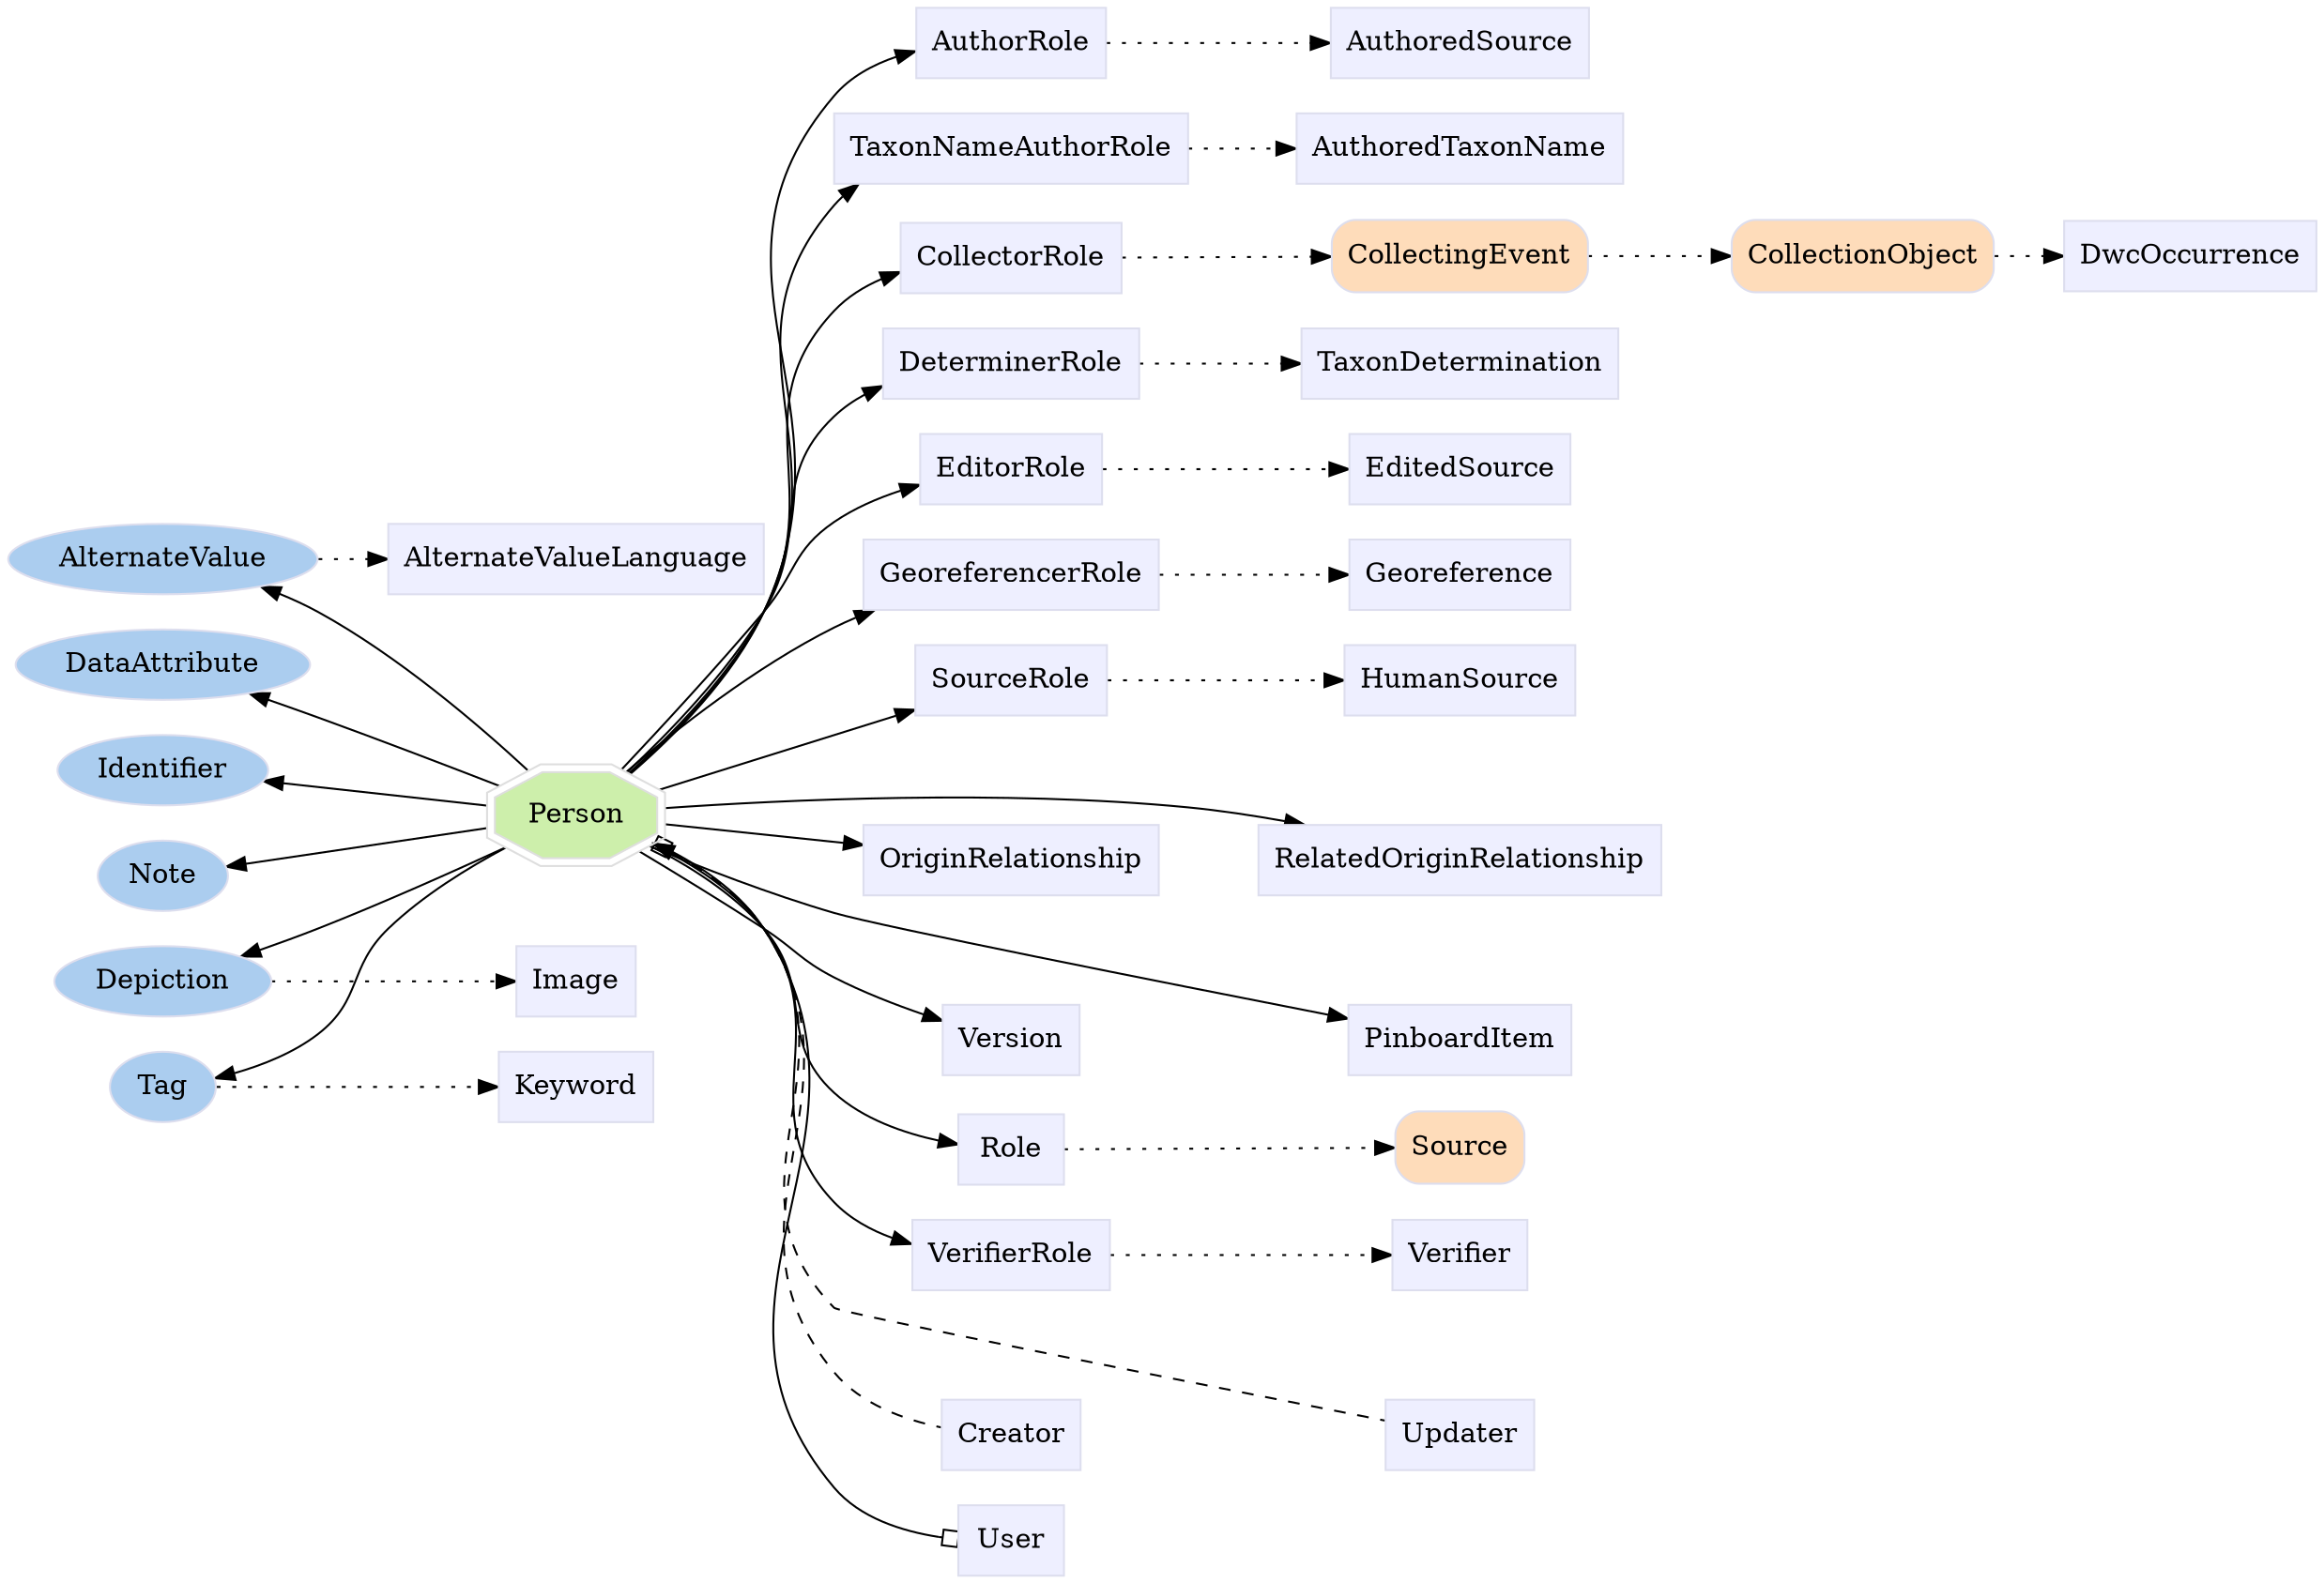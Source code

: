 digraph Person {
	graph [bb="0,0,980.39,802",
		label="",
		outputorder=edgesfirst,
		rankdir=LR
	];
	node [label="\N"];
	subgraph annotator_cluster {
		graph [rank=min];
		AlternateValue	[color="#dddeee",
			fillcolor="#abcdef",
			group=annotator,
			height=0.5,
			href="/develop/Data/models.html#alternate-value",
			label=AlternateValue,
			pos="63.694,522",
			shape=oval,
			style=filled,
			target=_top,
			width=1.7693];
		DataAttribute	[color="#dddeee",
			fillcolor="#abcdef",
			group=annotator,
			height=0.5,
			href="/develop/Data/models.html#data-attribute",
			label=DataAttribute,
			pos="63.694,468",
			shape=oval,
			style=filled,
			target=_top,
			width=1.6429];
		Depiction	[color="#dddeee",
			fillcolor="#abcdef",
			group=annotator,
			height=0.5,
			href="/develop/Data/models.html#depiction",
			label=Depiction,
			pos="63.694,306",
			shape=oval,
			style=filled,
			target=_top,
			width=1.2638];
		Identifier	[color="#dddeee",
			fillcolor="#abcdef",
			group=annotator,
			height=0.5,
			href="/develop/Data/models.html#identifier",
			label=Identifier,
			pos="63.694,414",
			shape=oval,
			style=filled,
			target=_top,
			width=1.1916];
		Tag	[color="#dddeee",
			fillcolor="#abcdef",
			group=annotator,
			height=0.5,
			href="/develop/Data/models.html#tag",
			label=Tag,
			pos="63.694,252",
			shape=oval,
			style=filled,
			target=_top,
			width=0.75];
		Note	[color="#dddeee",
			fillcolor="#abcdef",
			group=annotator,
			height=0.5,
			href="/develop/Data/models.html#note",
			label=Note,
			pos="63.694,360",
			shape=oval,
			style=filled,
			target=_top,
			width=0.77632];
	}
	subgraph core {
		CollectingEvent	[color="#dddeee",
			fillcolor="#fedcba",
			group=core,
			height=0.51389,
			href="/develop/Data/models.html#collecting-event",
			label=CollectingEvent,
			pos="614.89,675",
			shape=Mrecord,
			style=filled,
			target=_top,
			width=1.4444];
		CollectionObject	[color="#dddeee",
			fillcolor="#fedcba",
			group=core,
			height=0.51389,
			href="/develop/Data/models.html#collection-object",
			label=CollectionObject,
			pos="785.89,675",
			shape=Mrecord,
			style=filled,
			target=_top,
			width=1.5139];
		Source	[color="#dddeee",
			fillcolor="#fedcba",
			group=core,
			height=0.51389,
			href="/develop/Data/models.html#source",
			label=Source,
			pos="614.89,219",
			shape=Mrecord,
			style=filled,
			target=_top,
			width=0.75];
	}
	subgraph supporting {
		Person	[color="#dedede",
			fillcolor="#cdefab",
			group=target,
			height=0.61111,
			href="/develop/Data/models.html#person",
			label=Person,
			pos="238.89,389",
			shape=doubleoctagon,
			style=filled,
			target=_top,
			width=1.1468];
		AlternateValueLanguage	[color="#dddeee",
			fillcolor="#eeefff",
			group=supporting,
			height=0.5,
			href="/develop/Data/models.html#alternate-value-language",
			label=AlternateValueLanguage,
			pos="238.89,522",
			shape=box,
			style=filled,
			target=_top,
			width=2.0972];
		AuthorRole	[color="#dddeee",
			fillcolor="#eeefff",
			group=supporting,
			height=0.5,
			href="/develop/Data/models.html#author-role",
			label=AuthorRole,
			pos="424.39,784",
			shape=box,
			style=filled,
			target=_top,
			width=1.1111];
		AuthoredSource	[color="#dddeee",
			fillcolor="#eeefff",
			group=supporting,
			height=0.5,
			href="/develop/Data/models.html#authored-source",
			label=AuthoredSource,
			pos="614.89,784",
			shape=box,
			style=filled,
			target=_top,
			width=1.4583];
		TaxonNameAuthorRole	[color="#dddeee",
			fillcolor="#eeefff",
			group=supporting,
			height=0.5,
			href="/develop/Data/models.html#taxon-name-author-role",
			label=TaxonNameAuthorRole,
			pos="424.39,730",
			shape=box,
			style=filled,
			target=_top,
			width=2.0556];
		AuthoredTaxonName	[color="#dddeee",
			fillcolor="#eeefff",
			group=supporting,
			height=0.5,
			href="/develop/Data/models.html#authored-taxon-name",
			label=AuthoredTaxonName,
			pos="614.89,730",
			shape=box,
			style=filled,
			target=_top,
			width=1.875];
		CollectorRole	[color="#dddeee",
			fillcolor="#eeefff",
			group=supporting,
			height=0.5,
			href="/develop/Data/models.html#collector-role",
			label=CollectorRole,
			pos="424.39,675",
			shape=box,
			style=filled,
			target=_top,
			width=1.2778];
		DeterminerRole	[color="#dddeee",
			fillcolor="#eeefff",
			group=supporting,
			height=0.5,
			href="/develop/Data/models.html#determiner-role",
			label=DeterminerRole,
			pos="424.39,620",
			shape=box,
			style=filled,
			target=_top,
			width=1.4444];
		DwcOccurrence	[color="#dddeee",
			fillcolor="#eeefff",
			group=supporting,
			height=0.5,
			href="/develop/Data/models.html#dwc-occurrence",
			label=DwcOccurrence,
			pos="928.39,675",
			shape=box,
			style=filled,
			target=_top,
			width=1.4444];
		EditorRole	[color="#dddeee",
			fillcolor="#eeefff",
			group=supporting,
			height=0.5,
			href="/develop/Data/models.html#editor-role",
			label=EditorRole,
			pos="424.39,566",
			shape=box,
			style=filled,
			target=_top,
			width=1.0556];
		EditedSource	[color="#dddeee",
			fillcolor="#eeefff",
			group=supporting,
			height=0.5,
			href="/develop/Data/models.html#edited-source",
			label=EditedSource,
			pos="614.89,566",
			shape=box,
			style=filled,
			target=_top,
			width=1.2361];
		GeoreferencerRole	[color="#dddeee",
			fillcolor="#eeefff",
			group=supporting,
			height=0.5,
			href="/develop/Data/models.html#georeferencer-role",
			label=GeoreferencerRole,
			pos="424.39,512",
			shape=box,
			style=filled,
			target=_top,
			width=1.6528];
		Georeference	[color="#dddeee",
			fillcolor="#eeefff",
			group=supporting,
			height=0.5,
			href="/develop/Data/models.html#georeference",
			label=Georeference,
			pos="614.89,512",
			shape=box,
			style=filled,
			target=_top,
			width=1.2361];
		SourceRole	[color="#dddeee",
			fillcolor="#eeefff",
			group=supporting,
			height=0.5,
			href="/develop/Data/models.html#source-role",
			label=SourceRole,
			pos="424.39,458",
			shape=box,
			style=filled,
			target=_top,
			width=1.1111];
		HumanSource	[color="#dddeee",
			fillcolor="#eeefff",
			group=supporting,
			height=0.5,
			href="/develop/Data/models.html#human-source",
			label=HumanSource,
			pos="614.89,458",
			shape=box,
			style=filled,
			target=_top,
			width=1.3194];
		Image	[color="#dddeee",
			fillcolor="#eeefff",
			group=supporting,
			height=0.5,
			href="/develop/Data/models.html#image",
			label=Image,
			pos="238.89,306",
			shape=box,
			style=filled,
			target=_top,
			width=0.75];
		Keyword	[color="#dddeee",
			fillcolor="#eeefff",
			group=supporting,
			height=0.5,
			href="/develop/Data/models.html#keyword",
			label=Keyword,
			pos="238.89,252",
			shape=box,
			style=filled,
			target=_top,
			width=0.93056];
		OriginRelationship	[color="#dddeee",
			fillcolor="#eeefff",
			group=supporting,
			height=0.5,
			href="/develop/Data/models.html#origin-relationship",
			label=OriginRelationship,
			pos="424.39,366",
			shape=box,
			style=filled,
			target=_top,
			width=1.6667];
		PinboardItem	[color="#dddeee",
			fillcolor="#eeefff",
			group=supporting,
			height=0.5,
			href="/develop/Data/models.html#pinboard-item",
			label=PinboardItem,
			pos="614.89,274",
			shape=box,
			style=filled,
			target=_top,
			width=1.2639];
		RelatedOriginRelationship	[color="#dddeee",
			fillcolor="#eeefff",
			group=supporting,
			height=0.5,
			href="/develop/Data/models.html#related-origin-relationship",
			label=RelatedOriginRelationship,
			pos="614.89,366",
			shape=box,
			style=filled,
			target=_top,
			width=2.2361];
		Role	[color="#dddeee",
			fillcolor="#eeefff",
			group=supporting,
			height=0.5,
			href="/develop/Data/models.html#role",
			label=Role,
			pos="424.39,218",
			shape=box,
			style=filled,
			target=_top,
			width=0.75];
		TaxonDetermination	[color="#dddeee",
			fillcolor="#eeefff",
			group=supporting,
			height=0.5,
			href="/develop/Data/models.html#taxon-determination",
			label=TaxonDetermination,
			pos="614.89,620",
			shape=box,
			style=filled,
			target=_top,
			width=1.8056];
		VerifierRole	[color="#dddeee",
			fillcolor="#eeefff",
			group=supporting,
			height=0.5,
			href="/develop/Data/models.html#verifier-role",
			label=VerifierRole,
			pos="424.39,164",
			shape=box,
			style=filled,
			target=_top,
			width=1.1528];
		Verifier	[color="#dddeee",
			fillcolor="#eeefff",
			group=supporting,
			height=0.5,
			href="/develop/Data/models.html#verifier",
			label=Verifier,
			pos="614.89,164",
			shape=box,
			style=filled,
			target=_top,
			width=0.79167];
		Version	[color="#dddeee",
			fillcolor="#eeefff",
			group=supporting,
			height=0.5,
			href="/develop/Data/models.html#version",
			label=Version,
			pos="424.39,274",
			shape=box,
			style=filled,
			target=_top,
			width=0.80556];
		Creator	[color="#dddeee",
			fillcolor="#eeefff",
			group=supporting,
			height=0.5,
			href="/develop/Data/models.html#creator",
			label=Creator,
			pos="424.39,72",
			shape=box,
			style=filled,
			target=_top,
			width=0.79167];
		Updater	[color="#dddeee",
			fillcolor="#eeefff",
			group=supporting,
			height=0.5,
			href="/develop/Data/models.html#updater",
			label=Updater,
			pos="614.89,72",
			shape=box,
			style=filled,
			target=_top,
			width=0.83333];
		User	[color="#dddeee",
			fillcolor="#eeefff",
			group=supporting,
			height=0.5,
			href="/develop/Data/models.html#user",
			label=User,
			pos="424.39,18",
			shape=box,
			style=filled,
			target=_top,
			width=0.75];
	}
	AlternateValue -> AlternateValueLanguage	[pos="e,163.14,522 127.71,522 135.98,522 144.57,522 153.13,522",
		style=dotted];
	Depiction -> Image	[pos="e,211.74,306 109.3,306 137.96,306 174.73,306 201.61,306",
		style=dotted];
	Tag -> Keyword	[pos="e,205.11,252 90.999,252 118.58,252 162.36,252 194.96,252",
		style=dotted];
	CollectingEvent -> CollectionObject	[pos="e,731.26,675 667.05,675 684.03,675 703.14,675 720.95,675",
		style=dotted];
	CollectionObject -> DwcOccurrence	[pos="e,876.34,675 840.41,675 848.88,675 857.7,675 866.32,675",
		style=dotted];
	Person -> AlternateValue	[pos="e,103.62,507.81 220.16,410.05 199.71,433.28 164.16,470.61 127.39,495 122.82,498.03 117.86,500.85 112.79,503.43"];
	Person -> DataAttribute	[pos="e,98.95,453.49 207.06,403.84 184.96,414.4 154.45,428.81 127.39,441 121.22,443.78 114.68,446.66 108.25,449.47"];
	Person -> Depiction	[pos="e,95.797,318.94 208.59,373.52 186.46,361.99 155.24,346.04 127.39,333 120.22,329.64 112.52,326.2 105.06,322.94"];
	Person -> Identifier	[pos="e,104.43,408.26 197.74,394.8 172.97,398.37 141.01,402.98 114.61,406.79"];
	Person -> Tag	[pos="e,88.81,258.73 211.31,372.29 196.24,362.05 177.61,348.05 163.39,333 143.58,312.04 149.55,297.47 127.39,279 118.9,271.93 108.28,266.43 \
98.212,262.29"];
	Person -> Note	[pos="e,90.999,364.4 197.79,382.29 168.53,377.39 129.2,370.8 100.89,366.06"];
	Person -> AuthorRole	[pos="e,384.15,777.76 258.9,409.55 276.37,429.71 301.47,462.13 314.39,495 357.39,604.39 276.8,665.35 350.39,757 356.67,764.82 365.45,770.38 \
374.75,774.33"];
	Person -> TaxonNameAuthorRole	[pos="e,361.19,711.87 258.64,409.66 275.92,429.89 300.88,462.37 314.39,495 350.1,581.28 291.07,629.88 350.39,702 351.36,703.18 352.38,\
704.31 353.46,705.39"];
	Person -> CollectorRole	[pos="e,378.21,665.39 258.2,409.85 275.17,430.22 299.91,462.79 314.39,495 342.86,558.32 304.69,594.74 350.39,647 355.54,652.89 362.07,\
657.55 369.11,661.23"];
	Person -> DeterminerRole	[pos="e,372.1,607.55 257.35,410.26 273.7,430.93 298.01,463.71 314.39,495 335.91,536.11 317.61,560.15 350.39,593 354.11,596.73 358.39,599.95 \
362.98,602.73"];
	Person -> EditorRole	[pos="e,386.38,556.94 255.26,411.3 282.61,450.79 338.05,529.71 350.39,539 358.24,544.91 367.53,549.64 376.79,553.39"];
	Person -> GeoreferencerRole	[pos="e,367.79,493.87 258.93,409.44 279.7,430.74 314.75,463.89 350.39,485 353.04,486.57 355.79,488.07 358.61,489.51"];
	Person -> SourceRole	[pos="e,384.26,443.29 274.4,401.98 302.72,412.63 343.16,427.83 374.76,439.71"];
	Person -> OriginRelationship	[pos="e,364.05,373.44 280.16,383.95 301.76,381.24 329,377.83 353.91,374.71"];
	Person -> PinboardItem	[pos="e,569.36,284.51 269.77,373.68 291.66,362.9 322.33,348.72 350.39,339 370.04,332.19 487.93,303.86 559.2,286.92"];
	Person -> RelatedOriginRelationship	[pos="e,548.38,384.06 280.35,392.87 331.37,397 421.7,401.84 498.39,393 511.43,391.5 525.14,389.07 538.37,386.27"];
	Person -> Role	[pos="e,397.29,223.04 267.96,373.03 283.33,363.13 301.77,349.22 314.39,333 339.84,300.3 320.82,276.03 350.39,247 360.55,237.03 374.56,\
230.36 387.59,225.97"];
	Person -> VerifierRole	[pos="e,382.51,171.53 269.27,373.47 284.87,363.8 303.09,349.97 314.39,333 350.46,278.8 306.85,239.41 350.39,191 356.56,184.14 364.63,179.02 \
373.16,175.19"];
	Person -> Version	[pos="e,395.26,284.55 263.71,371.08 296.02,346.78 349.81,306.34 350.39,306 361.5,299.51 374.16,293.51 385.79,288.51"];
	Person -> Creator	[dir=back,
		pos="s,269.89,373.86 278.57,368.3 291.97,359.22 305.77,347.34 314.39,333 367.45,244.69 287.48,185.59 350.39,104 361.37,89.753 380.03,\
81.724 395.73,77.271",
		style=dashed];
	Person -> Updater	[dir=back,
		pos="s,269.71,373.76 278.38,368.18 291.75,359.09 305.59,347.22 314.39,333 360.98,257.68 289.67,201.48 350.39,137 354.48,132.66 516.97,\
94.514 584.71,78.761",
		style=dashed];
	Person -> User	[arrowhead=obox,
		arrowtail=obox,
		dir=both,
		pos="s,270.1,373.99 e,397.12,20.885 278.82,368.45 292.24,359.38 306,347.47 314.39,333 379.08,221.4 270.24,146.07 350.39,45 359.35,33.694 \
373.54,27.122 387.03,23.303"];
	AuthorRole -> AuthoredSource	[pos="e,562.35,784 464.45,784 489.82,784 523.42,784 552.34,784",
		style=dotted];
	TaxonNameAuthorRole -> AuthoredTaxonName	[pos="e,547.25,730 498.54,730 511.19,730 524.39,730 537.14,730",
		style=dotted];
	CollectorRole -> CollectingEvent	[pos="e,562.79,675 470.54,675 495.17,675 526,675 552.75,675",
		style=dotted];
	DeterminerRole -> TaxonDetermination	[pos="e,549.68,620 476.4,620 495.8,620 518.31,620 539.44,620",
		style=dotted];
	EditorRole -> EditedSource	[pos="e,570.11,566 462.63,566 490.39,566 528.73,566 559.85,566",
		style=dotted];
	GeoreferencerRole -> Georeference	[pos="e,570.29,512 484,512 508.29,512 536.28,512 560.04,512",
		style=dotted];
	SourceRole -> HumanSource	[pos="e,567.22,458 464.45,458 491.17,458 527.03,458 556.92,458",
		style=dotted];
	OriginRelationship -> RelatedOriginRelationship	[pos="e,534.24,366 484.51,366 497.08,366 510.61,366 524.02,366",
		style=invis];
	Role -> Source	[pos="e,587.6,218.86 451.6,218.14 484.28,218.31 540.35,218.61 577.27,218.81",
		style=dotted];
	Role -> Verifier	[pos="e,586.37,171.88 451.6,210.49 484.06,201.19 539.56,185.29 576.48,174.72",
		style=invis];
	VerifierRole -> Verifier	[pos="e,586.17,164 466.29,164 498.88,164 544.16,164 575.95,164",
		style=dotted];
	Version -> PinboardItem	[pos="e,569.33,274 453.61,274 481.35,274 524.42,274 558.93,274",
		style=invis];
	Creator -> Updater	[pos="e,584.72,72 453.2,72 485.27,72 538.2,72 574.5,72",
		style=invis];
}
